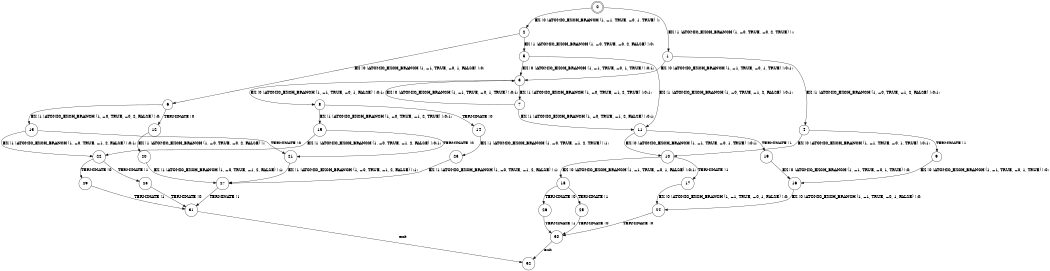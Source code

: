 digraph BCG {
size = "7, 10.5";
center = TRUE;
node [shape = circle];
0 [peripheries = 2];
0 -> 1 [label = "EX !1 !ATOMIC_EXCH_BRANCH (1, +0, TRUE, +0, 2, TRUE) !::"];
0 -> 2 [label = "EX !0 !ATOMIC_EXCH_BRANCH (1, +1, TRUE, +0, 1, TRUE) !::"];
1 -> 3 [label = "EX !0 !ATOMIC_EXCH_BRANCH (1, +1, TRUE, +0, 1, TRUE) !:0:1:"];
1 -> 4 [label = "EX !1 !ATOMIC_EXCH_BRANCH (1, +0, TRUE, +1, 2, FALSE) !:0:1:"];
2 -> 5 [label = "EX !1 !ATOMIC_EXCH_BRANCH (1, +0, TRUE, +0, 2, FALSE) !:0:"];
2 -> 6 [label = "EX !0 !ATOMIC_EXCH_BRANCH (1, +1, TRUE, +0, 1, FALSE) !:0:"];
3 -> 7 [label = "EX !1 !ATOMIC_EXCH_BRANCH (1, +0, TRUE, +1, 2, TRUE) !:0:1:"];
3 -> 8 [label = "EX !0 !ATOMIC_EXCH_BRANCH (1, +1, TRUE, +0, 1, FALSE) !:0:1:"];
4 -> 9 [label = "TERMINATE !1"];
4 -> 10 [label = "EX !0 !ATOMIC_EXCH_BRANCH (1, +1, TRUE, +0, 1, TRUE) !:0:1:"];
5 -> 11 [label = "EX !1 !ATOMIC_EXCH_BRANCH (1, +0, TRUE, +1, 2, FALSE) !:0:1:"];
5 -> 3 [label = "EX !0 !ATOMIC_EXCH_BRANCH (1, +1, TRUE, +0, 1, TRUE) !:0:1:"];
6 -> 12 [label = "TERMINATE !0"];
6 -> 13 [label = "EX !1 !ATOMIC_EXCH_BRANCH (1, +0, TRUE, +0, 2, FALSE) !:0:"];
7 -> 11 [label = "EX !1 !ATOMIC_EXCH_BRANCH (1, +0, TRUE, +1, 2, FALSE) !:0:1:"];
7 -> 3 [label = "EX !0 !ATOMIC_EXCH_BRANCH (1, +1, TRUE, +0, 1, TRUE) !:0:1:"];
8 -> 14 [label = "TERMINATE !0"];
8 -> 15 [label = "EX !1 !ATOMIC_EXCH_BRANCH (1, +0, TRUE, +1, 2, TRUE) !:0:1:"];
9 -> 16 [label = "EX !0 !ATOMIC_EXCH_BRANCH (1, +1, TRUE, +0, 1, TRUE) !:0:"];
10 -> 17 [label = "TERMINATE !1"];
10 -> 18 [label = "EX !0 !ATOMIC_EXCH_BRANCH (1, +1, TRUE, +0, 1, FALSE) !:0:1:"];
11 -> 19 [label = "TERMINATE !1"];
11 -> 10 [label = "EX !0 !ATOMIC_EXCH_BRANCH (1, +1, TRUE, +0, 1, TRUE) !:0:1:"];
12 -> 20 [label = "EX !1 !ATOMIC_EXCH_BRANCH (1, +0, TRUE, +0, 2, FALSE) !::"];
13 -> 21 [label = "TERMINATE !0"];
13 -> 22 [label = "EX !1 !ATOMIC_EXCH_BRANCH (1, +0, TRUE, +1, 2, FALSE) !:0:1:"];
14 -> 23 [label = "EX !1 !ATOMIC_EXCH_BRANCH (1, +0, TRUE, +1, 2, TRUE) !:1:"];
15 -> 21 [label = "TERMINATE !0"];
15 -> 22 [label = "EX !1 !ATOMIC_EXCH_BRANCH (1, +0, TRUE, +1, 2, FALSE) !:0:1:"];
16 -> 24 [label = "EX !0 !ATOMIC_EXCH_BRANCH (1, +1, TRUE, +0, 1, FALSE) !:0:"];
17 -> 24 [label = "EX !0 !ATOMIC_EXCH_BRANCH (1, +1, TRUE, +0, 1, FALSE) !:0:"];
18 -> 25 [label = "TERMINATE !1"];
18 -> 26 [label = "TERMINATE !0"];
19 -> 16 [label = "EX !0 !ATOMIC_EXCH_BRANCH (1, +1, TRUE, +0, 1, TRUE) !:0:"];
20 -> 27 [label = "EX !1 !ATOMIC_EXCH_BRANCH (1, +0, TRUE, +1, 2, FALSE) !:1:"];
21 -> 27 [label = "EX !1 !ATOMIC_EXCH_BRANCH (1, +0, TRUE, +1, 2, FALSE) !:1:"];
22 -> 28 [label = "TERMINATE !1"];
22 -> 29 [label = "TERMINATE !0"];
23 -> 27 [label = "EX !1 !ATOMIC_EXCH_BRANCH (1, +0, TRUE, +1, 2, FALSE) !:1:"];
24 -> 30 [label = "TERMINATE !0"];
25 -> 30 [label = "TERMINATE !0"];
26 -> 30 [label = "TERMINATE !1"];
27 -> 31 [label = "TERMINATE !1"];
28 -> 31 [label = "TERMINATE !0"];
29 -> 31 [label = "TERMINATE !1"];
30 -> 32 [label = "exit"];
31 -> 32 [label = "exit"];
}
